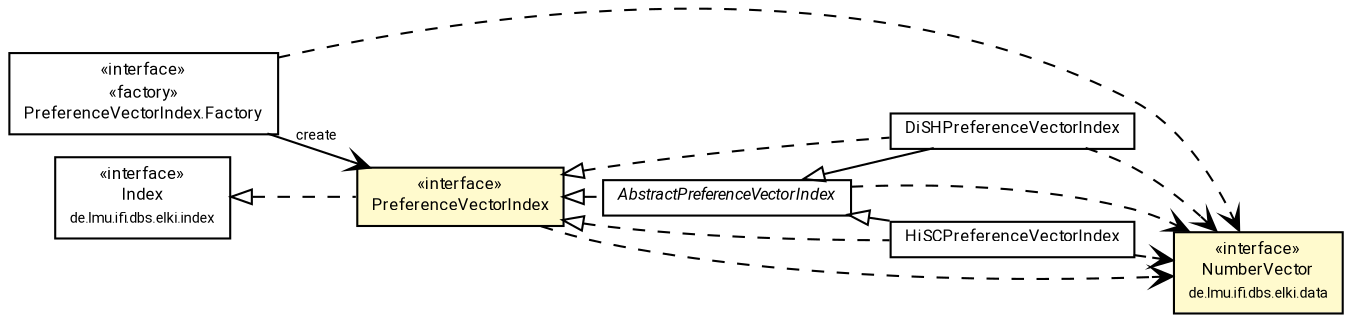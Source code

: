#!/usr/local/bin/dot
#
# Class diagram 
# Generated by UMLGraph version R5_7_2-60-g0e99a6 (http://www.spinellis.gr/umlgraph/)
#

digraph G {
	graph [fontnames="svg"]
	edge [fontname="Roboto",fontsize=7,labelfontname="Roboto",labelfontsize=7,color="black"];
	node [fontname="Roboto",fontcolor="black",fontsize=8,shape=plaintext,margin=0,width=0,height=0];
	nodesep=0.15;
	ranksep=0.25;
	rankdir=LR;
	// de.lmu.ifi.dbs.elki.index.preprocessed.preference.DiSHPreferenceVectorIndex<V extends de.lmu.ifi.dbs.elki.data.NumberVector>
	c8353843 [label=<<table title="de.lmu.ifi.dbs.elki.index.preprocessed.preference.DiSHPreferenceVectorIndex" border="0" cellborder="1" cellspacing="0" cellpadding="2" href="DiSHPreferenceVectorIndex.html" target="_parent">
		<tr><td><table border="0" cellspacing="0" cellpadding="1">
		<tr><td align="center" balign="center"> <font face="Roboto">DiSHPreferenceVectorIndex</font> </td></tr>
		</table></td></tr>
		</table>>, URL="DiSHPreferenceVectorIndex.html"];
	// de.lmu.ifi.dbs.elki.index.preprocessed.preference.PreferenceVectorIndex<NV extends de.lmu.ifi.dbs.elki.data.NumberVector>
	c8354342 [label=<<table title="de.lmu.ifi.dbs.elki.index.preprocessed.preference.PreferenceVectorIndex" border="0" cellborder="1" cellspacing="0" cellpadding="2" bgcolor="lemonChiffon" href="PreferenceVectorIndex.html" target="_parent">
		<tr><td><table border="0" cellspacing="0" cellpadding="1">
		<tr><td align="center" balign="center"> &#171;interface&#187; </td></tr>
		<tr><td align="center" balign="center"> <font face="Roboto">PreferenceVectorIndex</font> </td></tr>
		</table></td></tr>
		</table>>, URL="PreferenceVectorIndex.html"];
	// de.lmu.ifi.dbs.elki.index.preprocessed.preference.PreferenceVectorIndex.Factory<V extends de.lmu.ifi.dbs.elki.data.NumberVector>
	c8354343 [label=<<table title="de.lmu.ifi.dbs.elki.index.preprocessed.preference.PreferenceVectorIndex.Factory" border="0" cellborder="1" cellspacing="0" cellpadding="2" href="PreferenceVectorIndex.Factory.html" target="_parent">
		<tr><td><table border="0" cellspacing="0" cellpadding="1">
		<tr><td align="center" balign="center"> &#171;interface&#187; </td></tr>
		<tr><td align="center" balign="center"> &#171;factory&#187; </td></tr>
		<tr><td align="center" balign="center"> <font face="Roboto">PreferenceVectorIndex.Factory</font> </td></tr>
		</table></td></tr>
		</table>>, URL="PreferenceVectorIndex.Factory.html"];
	// de.lmu.ifi.dbs.elki.index.preprocessed.preference.AbstractPreferenceVectorIndex<NV extends de.lmu.ifi.dbs.elki.data.NumberVector>
	c8354344 [label=<<table title="de.lmu.ifi.dbs.elki.index.preprocessed.preference.AbstractPreferenceVectorIndex" border="0" cellborder="1" cellspacing="0" cellpadding="2" href="AbstractPreferenceVectorIndex.html" target="_parent">
		<tr><td><table border="0" cellspacing="0" cellpadding="1">
		<tr><td align="center" balign="center"> <font face="Roboto"><i>AbstractPreferenceVectorIndex</i></font> </td></tr>
		</table></td></tr>
		</table>>, URL="AbstractPreferenceVectorIndex.html"];
	// de.lmu.ifi.dbs.elki.index.preprocessed.preference.HiSCPreferenceVectorIndex<V extends de.lmu.ifi.dbs.elki.data.NumberVector>
	c8354346 [label=<<table title="de.lmu.ifi.dbs.elki.index.preprocessed.preference.HiSCPreferenceVectorIndex" border="0" cellborder="1" cellspacing="0" cellpadding="2" href="HiSCPreferenceVectorIndex.html" target="_parent">
		<tr><td><table border="0" cellspacing="0" cellpadding="1">
		<tr><td align="center" balign="center"> <font face="Roboto">HiSCPreferenceVectorIndex</font> </td></tr>
		</table></td></tr>
		</table>>, URL="HiSCPreferenceVectorIndex.html"];
	// de.lmu.ifi.dbs.elki.index.Index
	c8354927 [label=<<table title="de.lmu.ifi.dbs.elki.index.Index" border="0" cellborder="1" cellspacing="0" cellpadding="2" href="../../Index.html" target="_parent">
		<tr><td><table border="0" cellspacing="0" cellpadding="1">
		<tr><td align="center" balign="center"> &#171;interface&#187; </td></tr>
		<tr><td align="center" balign="center"> <font face="Roboto">Index</font> </td></tr>
		<tr><td align="center" balign="center"> <font face="Roboto" point-size="7.0">de.lmu.ifi.dbs.elki.index</font> </td></tr>
		</table></td></tr>
		</table>>, URL="../../Index.html"];
	// de.lmu.ifi.dbs.elki.data.NumberVector
	c8354994 [label=<<table title="de.lmu.ifi.dbs.elki.data.NumberVector" border="0" cellborder="1" cellspacing="0" cellpadding="2" bgcolor="LemonChiffon" href="../../../data/NumberVector.html" target="_parent">
		<tr><td><table border="0" cellspacing="0" cellpadding="1">
		<tr><td align="center" balign="center"> &#171;interface&#187; </td></tr>
		<tr><td align="center" balign="center"> <font face="Roboto">NumberVector</font> </td></tr>
		<tr><td align="center" balign="center"> <font face="Roboto" point-size="7.0">de.lmu.ifi.dbs.elki.data</font> </td></tr>
		</table></td></tr>
		</table>>, URL="../../../data/NumberVector.html"];
	// de.lmu.ifi.dbs.elki.index.preprocessed.preference.DiSHPreferenceVectorIndex<V extends de.lmu.ifi.dbs.elki.data.NumberVector> extends de.lmu.ifi.dbs.elki.index.preprocessed.preference.AbstractPreferenceVectorIndex<NV extends de.lmu.ifi.dbs.elki.data.NumberVector>
	c8354344 -> c8353843 [arrowtail=empty,dir=back,weight=10];
	// de.lmu.ifi.dbs.elki.index.preprocessed.preference.DiSHPreferenceVectorIndex<V extends de.lmu.ifi.dbs.elki.data.NumberVector> implements de.lmu.ifi.dbs.elki.index.preprocessed.preference.PreferenceVectorIndex<NV extends de.lmu.ifi.dbs.elki.data.NumberVector>
	c8354342 -> c8353843 [arrowtail=empty,style=dashed,dir=back,weight=9];
	// de.lmu.ifi.dbs.elki.index.preprocessed.preference.PreferenceVectorIndex<NV extends de.lmu.ifi.dbs.elki.data.NumberVector> implements de.lmu.ifi.dbs.elki.index.Index
	c8354927 -> c8354342 [arrowtail=empty,style=dashed,dir=back,weight=9];
	// de.lmu.ifi.dbs.elki.index.preprocessed.preference.PreferenceVectorIndex.Factory<V extends de.lmu.ifi.dbs.elki.data.NumberVector> navassoc de.lmu.ifi.dbs.elki.index.preprocessed.preference.PreferenceVectorIndex<NV extends de.lmu.ifi.dbs.elki.data.NumberVector>
	c8354343 -> c8354342 [arrowhead=open,weight=1,label="create"];
	// de.lmu.ifi.dbs.elki.index.preprocessed.preference.AbstractPreferenceVectorIndex<NV extends de.lmu.ifi.dbs.elki.data.NumberVector> implements de.lmu.ifi.dbs.elki.index.preprocessed.preference.PreferenceVectorIndex<NV extends de.lmu.ifi.dbs.elki.data.NumberVector>
	c8354342 -> c8354344 [arrowtail=empty,style=dashed,dir=back,weight=9];
	// de.lmu.ifi.dbs.elki.index.preprocessed.preference.HiSCPreferenceVectorIndex<V extends de.lmu.ifi.dbs.elki.data.NumberVector> extends de.lmu.ifi.dbs.elki.index.preprocessed.preference.AbstractPreferenceVectorIndex<NV extends de.lmu.ifi.dbs.elki.data.NumberVector>
	c8354344 -> c8354346 [arrowtail=empty,dir=back,weight=10];
	// de.lmu.ifi.dbs.elki.index.preprocessed.preference.HiSCPreferenceVectorIndex<V extends de.lmu.ifi.dbs.elki.data.NumberVector> implements de.lmu.ifi.dbs.elki.index.preprocessed.preference.PreferenceVectorIndex<NV extends de.lmu.ifi.dbs.elki.data.NumberVector>
	c8354342 -> c8354346 [arrowtail=empty,style=dashed,dir=back,weight=9];
	// de.lmu.ifi.dbs.elki.index.preprocessed.preference.DiSHPreferenceVectorIndex<V extends de.lmu.ifi.dbs.elki.data.NumberVector> depend de.lmu.ifi.dbs.elki.data.NumberVector
	c8353843 -> c8354994 [arrowhead=open,style=dashed,weight=0];
	// de.lmu.ifi.dbs.elki.index.preprocessed.preference.PreferenceVectorIndex<NV extends de.lmu.ifi.dbs.elki.data.NumberVector> depend de.lmu.ifi.dbs.elki.data.NumberVector
	c8354342 -> c8354994 [arrowhead=open,style=dashed,weight=0];
	// de.lmu.ifi.dbs.elki.index.preprocessed.preference.PreferenceVectorIndex.Factory<V extends de.lmu.ifi.dbs.elki.data.NumberVector> depend de.lmu.ifi.dbs.elki.data.NumberVector
	c8354343 -> c8354994 [arrowhead=open,style=dashed,weight=0];
	// de.lmu.ifi.dbs.elki.index.preprocessed.preference.AbstractPreferenceVectorIndex<NV extends de.lmu.ifi.dbs.elki.data.NumberVector> depend de.lmu.ifi.dbs.elki.data.NumberVector
	c8354344 -> c8354994 [arrowhead=open,style=dashed,weight=0];
	// de.lmu.ifi.dbs.elki.index.preprocessed.preference.HiSCPreferenceVectorIndex<V extends de.lmu.ifi.dbs.elki.data.NumberVector> depend de.lmu.ifi.dbs.elki.data.NumberVector
	c8354346 -> c8354994 [arrowhead=open,style=dashed,weight=0];
}

